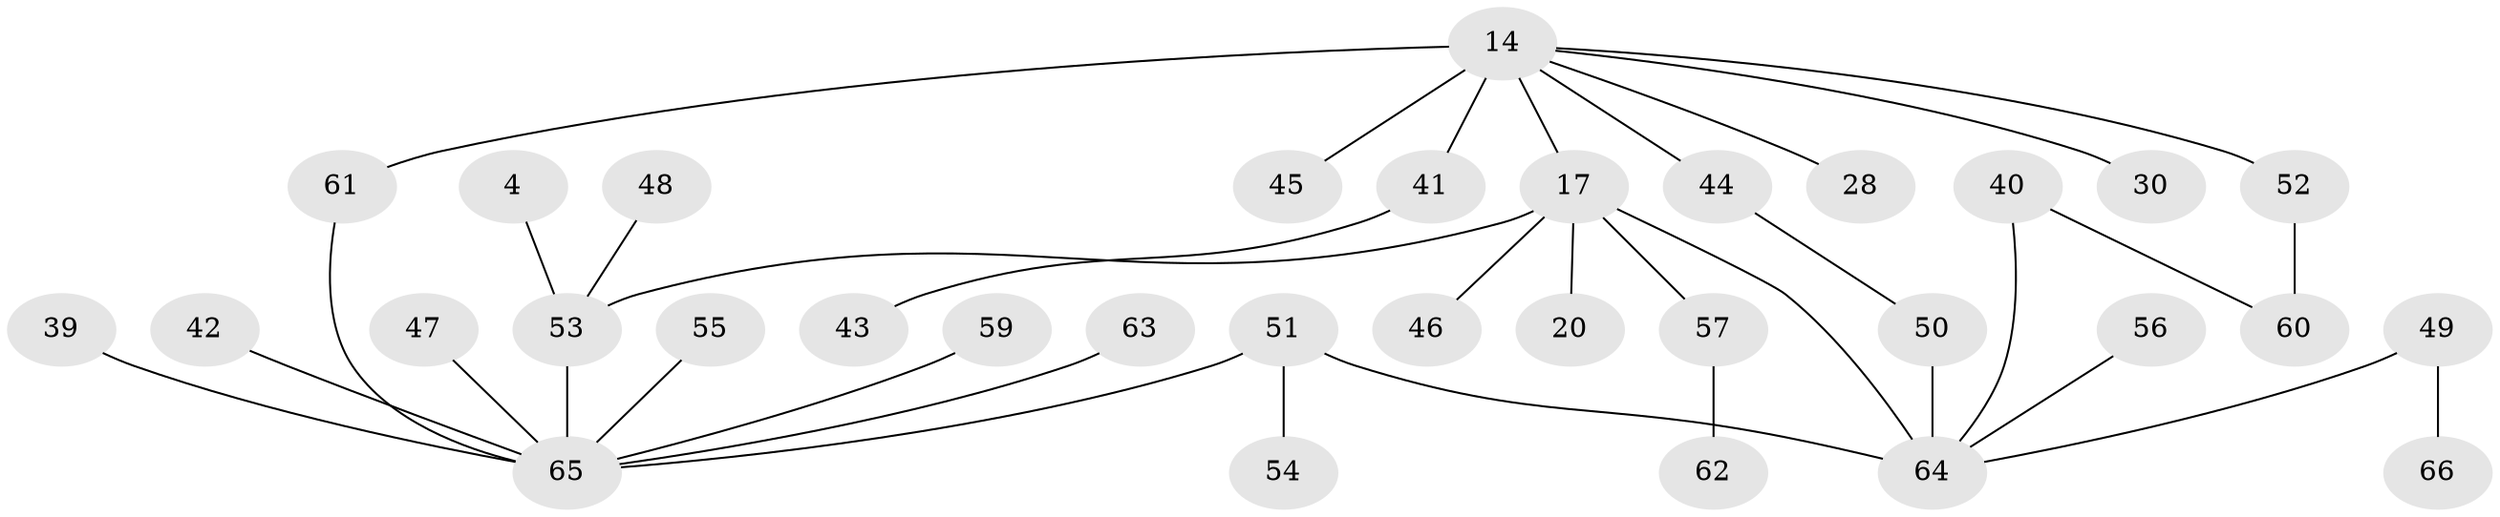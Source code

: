 // original degree distribution, {5: 0.09090909090909091, 4: 0.045454545454545456, 1: 0.36363636363636365, 3: 0.21212121212121213, 2: 0.2727272727272727, 6: 0.015151515151515152}
// Generated by graph-tools (version 1.1) at 2025/41/03/09/25 04:41:10]
// undirected, 33 vertices, 36 edges
graph export_dot {
graph [start="1"]
  node [color=gray90,style=filled];
  4;
  14 [super="+11+1"];
  17 [super="+2"];
  20;
  28 [super="+10"];
  30;
  39;
  40 [super="+18"];
  41 [super="+27"];
  42;
  43;
  44 [super="+36"];
  45;
  46 [super="+21+33"];
  47;
  48 [super="+25"];
  49;
  50 [super="+37"];
  51 [super="+16+38"];
  52;
  53 [super="+6+3"];
  54;
  55;
  56 [super="+32+35"];
  57;
  59;
  60;
  61 [super="+31"];
  62;
  63;
  64 [super="+7+5+22"];
  65 [super="+12+19+23+26+58+34"];
  66;
  4 -- 53;
  14 -- 45;
  14 -- 52;
  14 -- 61;
  14 -- 41 [weight=3];
  14 -- 30;
  14 -- 17;
  14 -- 28;
  14 -- 44;
  17 -- 20;
  17 -- 53 [weight=2];
  17 -- 57;
  17 -- 64 [weight=2];
  17 -- 46;
  39 -- 65;
  40 -- 60;
  40 -- 64;
  41 -- 43;
  42 -- 65;
  44 -- 50;
  47 -- 65;
  48 -- 53;
  49 -- 66;
  49 -- 64;
  50 -- 64;
  51 -- 54;
  51 -- 64;
  51 -- 65;
  52 -- 60;
  53 -- 65 [weight=3];
  55 -- 65;
  56 -- 64;
  57 -- 62;
  59 -- 65;
  61 -- 65;
  63 -- 65;
}
